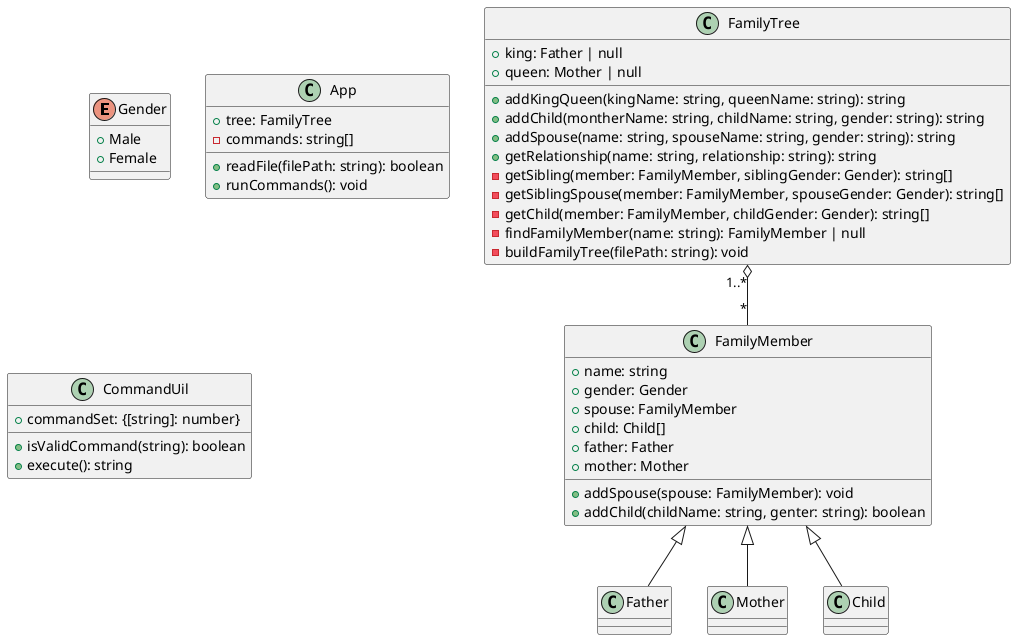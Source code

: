 @startuml class diagram

enum Gender {
    +Male
    +Female
}

class App {
    +tree: FamilyTree
    -commands: string[]
    +readFile(filePath: string): boolean
    +runCommands(): void
}

class CommandUil {
    +commandSet: {[string]: number}
    +isValidCommand(string): boolean
    +execute(): string
}



class FamilyTree {
    +king: Father | null
    +queen: Mother | null
    +addKingQueen(kingName: string, queenName: string): string 
    +addChild(montherName: string, childName: string, gender: string): string
    +addSpouse(name: string, spouseName: string, gender: string): string
    +getRelationship(name: string, relationship: string): string
    -getSibling(member: FamilyMember, siblingGender: Gender): string[]
    -getSiblingSpouse(member: FamilyMember, spouseGender: Gender): string[]
    -getChild(member: FamilyMember, childGender: Gender): string[]
    -findFamilyMember(name: string): FamilyMember | null
    -buildFamilyTree(filePath: string): void 
}

class FamilyMember {
    +name: string
    +gender: Gender
    +spouse: FamilyMember
    +child: Child[]
    +father: Father
    +mother: Mother
    +addSpouse(spouse: FamilyMember): void
    +addChild(childName: string, genter: string): boolean
}

class Father {
}

class Mother {
}

class Child {
}

FamilyTree "1..*" o-- "*" FamilyMember

FamilyMember <|-- Father
FamilyMember <|--  Mother
FamilyMember <|--  Child

@enduml